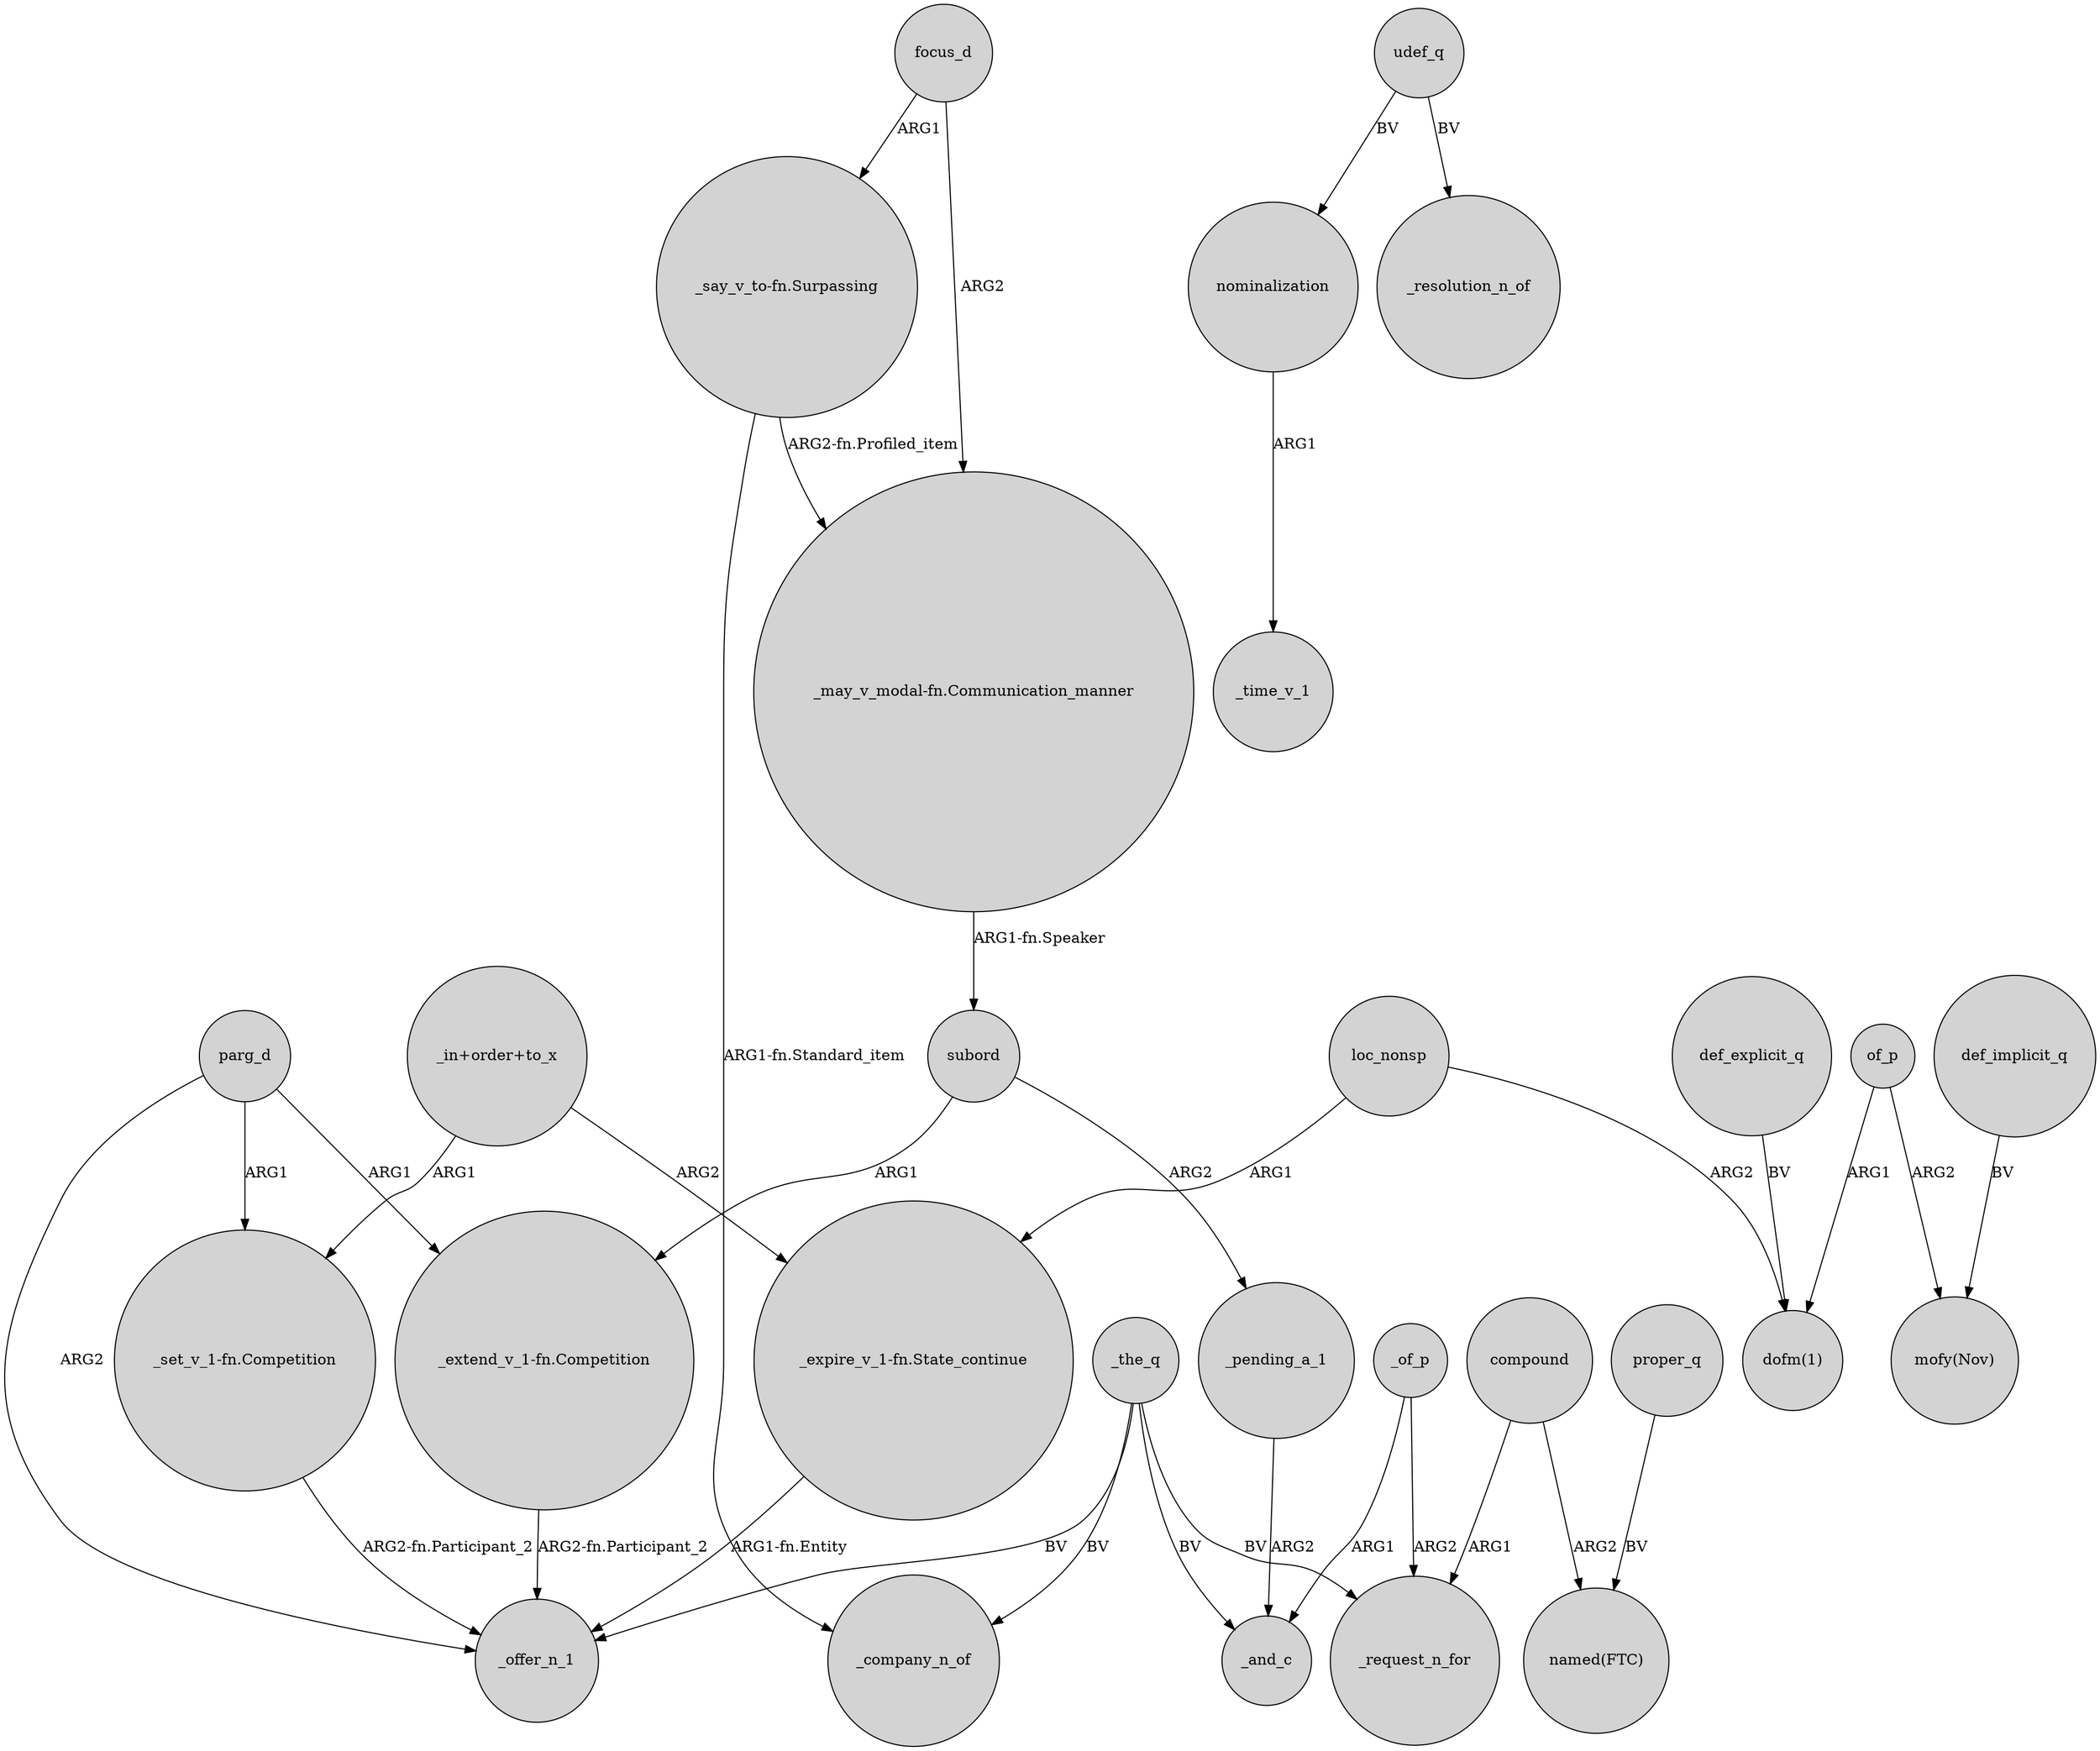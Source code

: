 digraph {
	node [shape=circle style=filled]
	parg_d -> _offer_n_1 [label=ARG2]
	proper_q -> "named(FTC)" [label=BV]
	of_p -> "mofy(Nov)" [label=ARG2]
	_the_q -> _and_c [label=BV]
	"_say_v_to-fn.Surpassing" -> _company_n_of [label="ARG1-fn.Standard_item"]
	parg_d -> "_extend_v_1-fn.Competition" [label=ARG1]
	udef_q -> nominalization [label=BV]
	"_expire_v_1-fn.State_continue" -> _offer_n_1 [label="ARG1-fn.Entity"]
	focus_d -> "_may_v_modal-fn.Communication_manner" [label=ARG2]
	loc_nonsp -> "dofm(1)" [label=ARG2]
	"_in+order+to_x" -> "_expire_v_1-fn.State_continue" [label=ARG2]
	nominalization -> _time_v_1 [label=ARG1]
	compound -> "named(FTC)" [label=ARG2]
	subord -> "_extend_v_1-fn.Competition" [label=ARG1]
	_of_p -> _and_c [label=ARG1]
	loc_nonsp -> "_expire_v_1-fn.State_continue" [label=ARG1]
	_pending_a_1 -> _and_c [label=ARG2]
	def_explicit_q -> "dofm(1)" [label=BV]
	subord -> _pending_a_1 [label=ARG2]
	_the_q -> _offer_n_1 [label=BV]
	_of_p -> _request_n_for [label=ARG2]
	parg_d -> "_set_v_1-fn.Competition" [label=ARG1]
	focus_d -> "_say_v_to-fn.Surpassing" [label=ARG1]
	"_in+order+to_x" -> "_set_v_1-fn.Competition" [label=ARG1]
	compound -> _request_n_for [label=ARG1]
	def_implicit_q -> "mofy(Nov)" [label=BV]
	_the_q -> _request_n_for [label=BV]
	"_may_v_modal-fn.Communication_manner" -> subord [label="ARG1-fn.Speaker"]
	"_say_v_to-fn.Surpassing" -> "_may_v_modal-fn.Communication_manner" [label="ARG2-fn.Profiled_item"]
	of_p -> "dofm(1)" [label=ARG1]
	"_set_v_1-fn.Competition" -> _offer_n_1 [label="ARG2-fn.Participant_2"]
	udef_q -> _resolution_n_of [label=BV]
	_the_q -> _company_n_of [label=BV]
	"_extend_v_1-fn.Competition" -> _offer_n_1 [label="ARG2-fn.Participant_2"]
}

